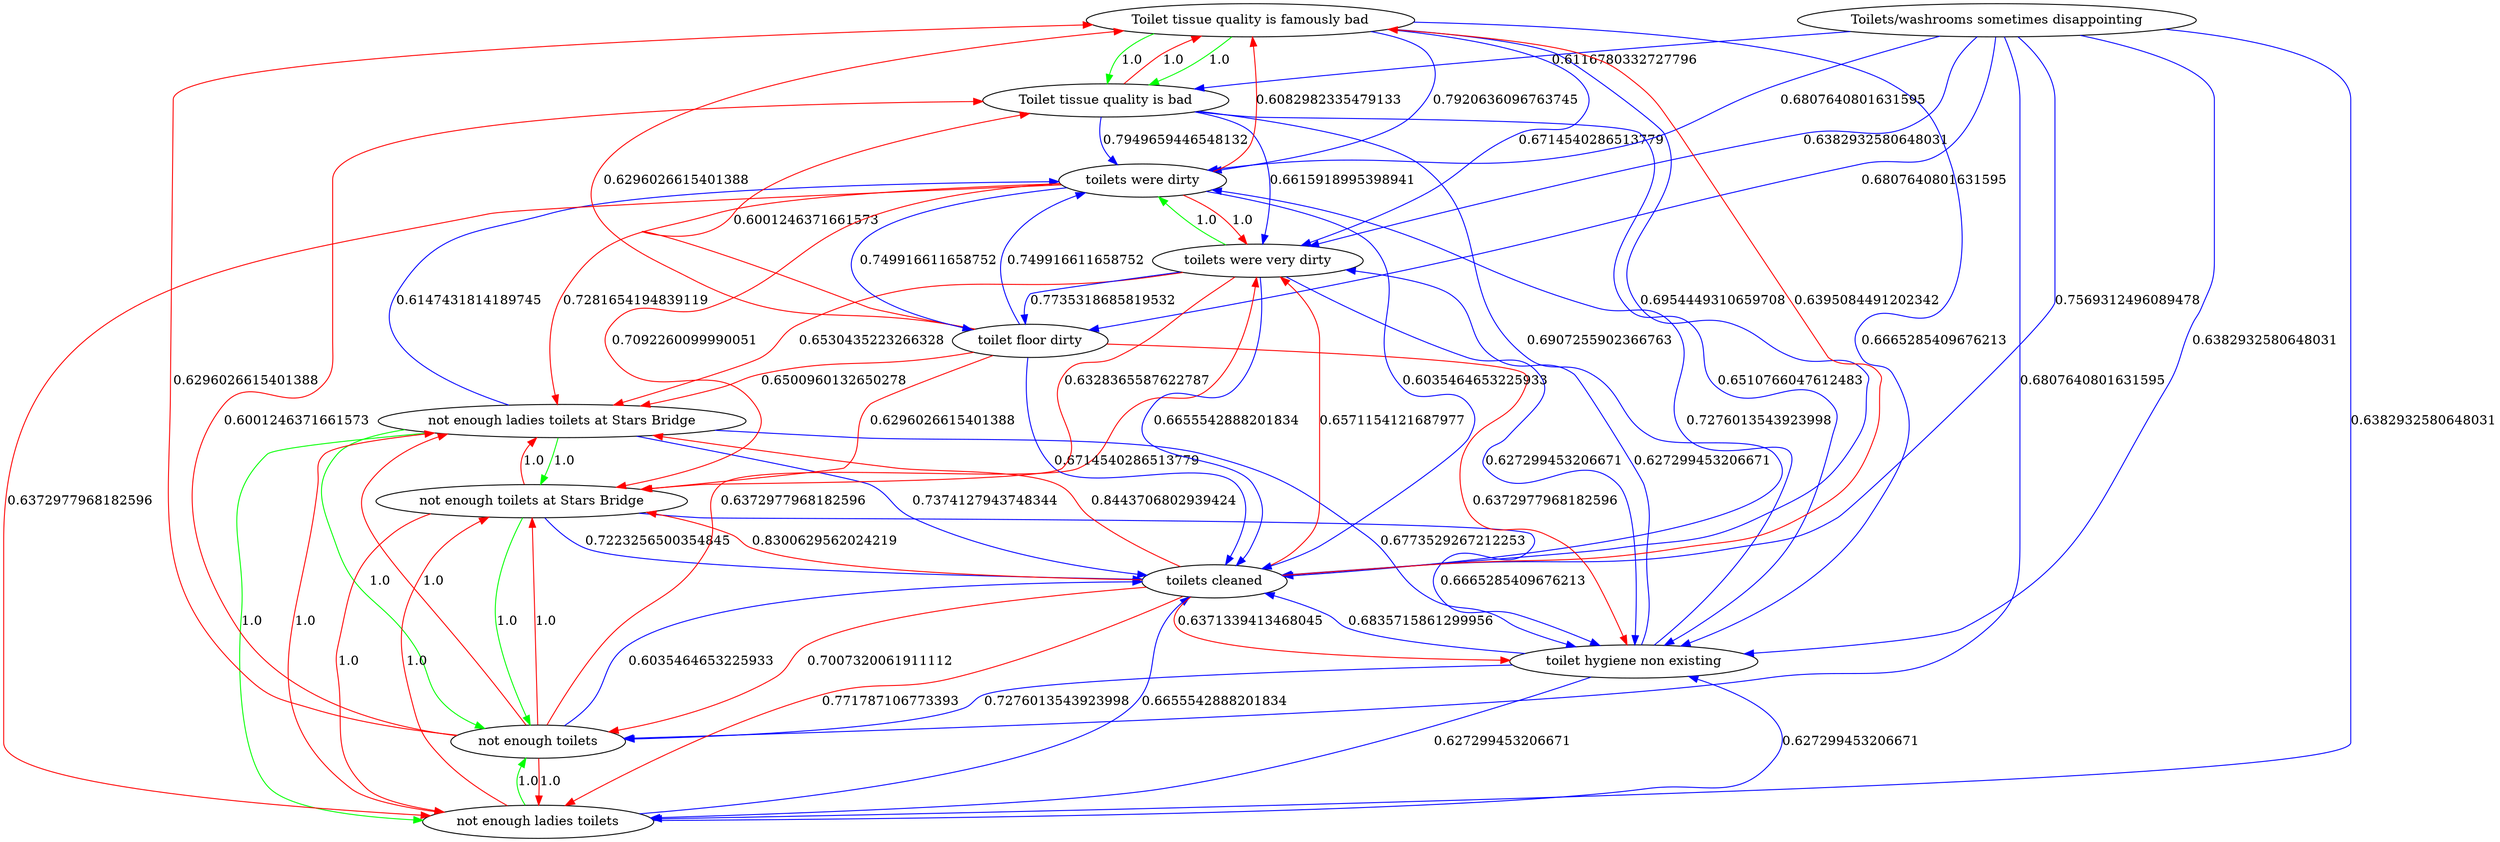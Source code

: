 digraph rawGraph {
"Toilet tissue quality is famously bad";"Toilet tissue quality is bad";"Toilets/washrooms sometimes disappointing";"not enough ladies toilets at Stars Bridge";"not enough toilets at Stars Bridge";"not enough toilets";"not enough ladies toilets";"toilet floor dirty";"toilet hygiene non existing";"toilets cleaned";"toilets were very dirty";"toilets were dirty";"Toilet tissue quality is famously bad" -> "Toilet tissue quality is bad" [label=1.0] [color=green]
"Toilet tissue quality is famously bad" -> "Toilet tissue quality is bad" [label=1.0] [color=green]
"Toilet tissue quality is bad" -> "Toilet tissue quality is famously bad" [label=1.0] [color=red]
"Toilets/washrooms sometimes disappointing" -> "Toilet tissue quality is bad" [label=0.6116780332727796] [color=blue]
"not enough ladies toilets at Stars Bridge" -> "not enough toilets at Stars Bridge" [label=1.0] [color=green]
"not enough toilets at Stars Bridge" -> "not enough toilets" [label=1.0] [color=green]
"not enough ladies toilets at Stars Bridge" -> "not enough ladies toilets" [label=1.0] [color=green]
"not enough ladies toilets" -> "not enough toilets" [label=1.0] [color=green]
"not enough ladies toilets at Stars Bridge" -> "not enough toilets" [label=1.0] [color=green]
"not enough toilets at Stars Bridge" -> "not enough ladies toilets at Stars Bridge" [label=1.0] [color=red]
"not enough toilets at Stars Bridge" -> "not enough ladies toilets" [label=1.0] [color=red]
"not enough toilets" -> "not enough ladies toilets at Stars Bridge" [label=1.0] [color=red]
"not enough toilets" -> "not enough toilets at Stars Bridge" [label=1.0] [color=red]
"not enough toilets" -> "not enough ladies toilets" [label=1.0] [color=red]
"not enough ladies toilets" -> "not enough ladies toilets at Stars Bridge" [label=1.0] [color=red]
"not enough ladies toilets" -> "not enough toilets at Stars Bridge" [label=1.0] [color=red]
"Toilets/washrooms sometimes disappointing" -> "not enough toilets" [label=0.6807640801631595] [color=blue]
"Toilets/washrooms sometimes disappointing" -> "not enough ladies toilets" [label=0.6382932580648031] [color=blue]
"not enough toilets" -> "Toilet tissue quality is famously bad" [label=0.6296026615401388] [color=red]
"not enough toilets" -> "Toilet tissue quality is bad" [label=0.6001246371661573] [color=red]
"Toilets/washrooms sometimes disappointing" -> "toilet floor dirty" [label=0.6807640801631595] [color=blue]
"toilet floor dirty" -> "Toilet tissue quality is famously bad" [label=0.6296026615401388] [color=red]
"toilet floor dirty" -> "Toilet tissue quality is bad" [label=0.6001246371661573] [color=red]
"toilet floor dirty" -> "not enough ladies toilets at Stars Bridge" [label=0.6500960132650278] [color=red]
"toilet floor dirty" -> "not enough toilets at Stars Bridge" [label=0.6296026615401388] [color=red]
"Toilet tissue quality is famously bad" -> "toilet hygiene non existing" [label=0.6665285409676213] [color=blue]
"Toilet tissue quality is bad" -> "toilet hygiene non existing" [label=0.6510766047612483] [color=blue]
"Toilets/washrooms sometimes disappointing" -> "toilet hygiene non existing" [label=0.6382932580648031] [color=blue]
"not enough ladies toilets at Stars Bridge" -> "toilet hygiene non existing" [label=0.6773529267212253] [color=blue]
"not enough toilets at Stars Bridge" -> "toilet hygiene non existing" [label=0.6665285409676213] [color=blue]
"not enough ladies toilets" -> "toilet hygiene non existing" [label=0.627299453206671] [color=blue]
"toilet floor dirty" -> "toilet hygiene non existing" [label=0.6372977968182596] [color=red]
"toilet hygiene non existing" -> "not enough toilets" [label=0.7276013543923998] [color=blue]
"toilet hygiene non existing" -> "not enough ladies toilets" [label=0.627299453206671] [color=blue]
"Toilet tissue quality is famously bad" -> "toilets cleaned" [label=0.6954449310659708] [color=blue]
"Toilet tissue quality is bad" -> "toilets cleaned" [label=0.6907255902366763] [color=blue]
"Toilets/washrooms sometimes disappointing" -> "toilets cleaned" [label=0.7569312496089478] [color=blue]
"not enough ladies toilets at Stars Bridge" -> "toilets cleaned" [label=0.7374127943748344] [color=blue]
"not enough toilets at Stars Bridge" -> "toilets cleaned" [label=0.7223256500354845] [color=blue]
"not enough toilets" -> "toilets cleaned" [label=0.6035464653225933] [color=blue]
"not enough ladies toilets" -> "toilets cleaned" [label=0.6655542888201834] [color=blue]
"toilet floor dirty" -> "toilets cleaned" [label=0.6714540286513779] [color=blue]
"toilet hygiene non existing" -> "toilets cleaned" [label=0.6835715861299956] [color=blue]
"toilets cleaned" -> "Toilet tissue quality is famously bad" [label=0.6395084491202342] [color=red]
"toilets cleaned" -> "not enough ladies toilets at Stars Bridge" [label=0.8443706802939424] [color=red]
"toilets cleaned" -> "not enough toilets at Stars Bridge" [label=0.8300629562024219] [color=red]
"toilets cleaned" -> "not enough toilets" [label=0.7007320061911112] [color=red]
"toilets cleaned" -> "not enough ladies toilets" [label=0.771787106773393] [color=red]
"toilets cleaned" -> "toilet hygiene non existing" [label=0.6371339413468045] [color=red]
"toilets were very dirty" -> "toilets were dirty" [label=1.0] [color=green]
"toilets were dirty" -> "toilets were very dirty" [label=1.0] [color=red]
"Toilet tissue quality is famously bad" -> "toilets were very dirty" [label=0.6714540286513779] [color=blue]
"Toilet tissue quality is famously bad" -> "toilets were dirty" [label=0.7920636096763745] [color=blue]
"Toilet tissue quality is bad" -> "toilets were very dirty" [label=0.6615918995398941] [color=blue]
"Toilet tissue quality is bad" -> "toilets were dirty" [label=0.7949659446548132] [color=blue]
"Toilets/washrooms sometimes disappointing" -> "toilets were very dirty" [label=0.6382932580648031] [color=blue]
"Toilets/washrooms sometimes disappointing" -> "toilets were dirty" [label=0.6807640801631595] [color=blue]
"not enough ladies toilets at Stars Bridge" -> "toilets were dirty" [label=0.6147431814189745] [color=blue]
"not enough toilets" -> "toilets were very dirty" [label=0.6372977968182596] [color=red]
"toilet floor dirty" -> "toilets were dirty" [label=0.749916611658752] [color=blue]
"toilet hygiene non existing" -> "toilets were very dirty" [label=0.627299453206671] [color=blue]
"toilet hygiene non existing" -> "toilets were dirty" [label=0.7276013543923998] [color=blue]
"toilets cleaned" -> "toilets were very dirty" [label=0.6571154121687977] [color=red]
"toilets were very dirty" -> "not enough ladies toilets at Stars Bridge" [label=0.6530435223266328] [color=red]
"toilets were very dirty" -> "not enough toilets at Stars Bridge" [label=0.6328365587622787] [color=red]
"toilets were very dirty" -> "toilet floor dirty" [label=0.7735318685819532] [color=blue]
"toilets were very dirty" -> "toilet hygiene non existing" [label=0.627299453206671] [color=blue]
"toilets were very dirty" -> "toilets cleaned" [label=0.6655542888201834] [color=blue]
"toilets were dirty" -> "Toilet tissue quality is famously bad" [label=0.6082982335479133] [color=red]
"toilets were dirty" -> "not enough ladies toilets at Stars Bridge" [label=0.7281654194839119] [color=red]
"toilets were dirty" -> "not enough toilets at Stars Bridge" [label=0.7092260099990051] [color=red]
"toilets were dirty" -> "not enough ladies toilets" [label=0.6372977968182596] [color=red]
"toilets were dirty" -> "toilet floor dirty" [label=0.749916611658752] [color=blue]
"toilets were dirty" -> "toilets cleaned" [label=0.6035464653225933] [color=blue]
}